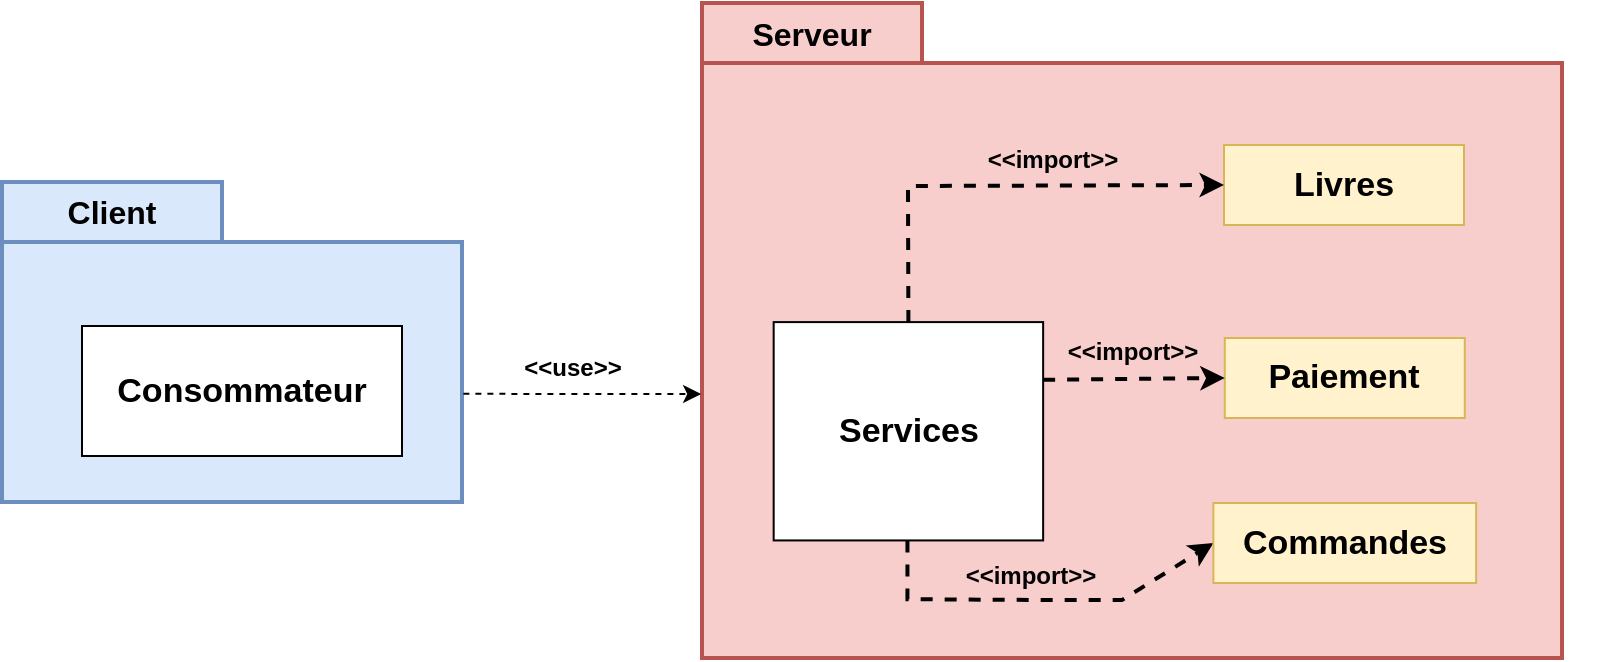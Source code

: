 <mxfile version="24.7.17">
  <diagram name="Page-1" id="87NjRFR4-s-maRx1c8Dx">
    <mxGraphModel dx="2293" dy="1291" grid="1" gridSize="10" guides="1" tooltips="1" connect="1" arrows="1" fold="1" page="1" pageScale="1" pageWidth="827" pageHeight="1169" math="0" shadow="0">
      <root>
        <mxCell id="0" />
        <mxCell id="1" parent="0" />
        <mxCell id="Q3u1eresff3ciJrd7htt-2" value="&lt;font style=&quot;font-size: 16px;&quot;&gt;Serveur&lt;/font&gt;" style="shape=folder;fontStyle=1;tabWidth=110;tabHeight=30;tabPosition=left;html=1;boundedLbl=1;labelInHeader=1;container=1;collapsible=0;whiteSpace=wrap;fillColor=#f8cecc;strokeColor=#b85450;strokeWidth=2;" parent="1" vertex="1">
          <mxGeometry x="500" y="212.5" width="430" height="327.5" as="geometry" />
        </mxCell>
        <mxCell id="Q3u1eresff3ciJrd7htt-3" value="" style="html=1;strokeColor=none;resizeWidth=1;resizeHeight=1;fillColor=none;part=1;connectable=0;allowArrows=0;deletable=0;whiteSpace=wrap;" parent="Q3u1eresff3ciJrd7htt-2" vertex="1">
          <mxGeometry width="458.667" height="229.25" relative="1" as="geometry">
            <mxPoint y="30" as="offset" />
          </mxGeometry>
        </mxCell>
        <mxCell id="Q3u1eresff3ciJrd7htt-5" value="&lt;b&gt;&lt;font style=&quot;font-size: 17px;&quot;&gt;Livres&lt;/font&gt;&lt;/b&gt;" style="html=1;whiteSpace=wrap;fillColor=#fff2cc;strokeColor=#d6b656;" parent="Q3u1eresff3ciJrd7htt-2" vertex="1">
          <mxGeometry width="120" height="40" relative="1" as="geometry">
            <mxPoint x="261" y="71" as="offset" />
          </mxGeometry>
        </mxCell>
        <mxCell id="Q3u1eresff3ciJrd7htt-7" value="&lt;b&gt;&lt;font style=&quot;font-size: 17px;&quot;&gt;Services&lt;/font&gt;&lt;/b&gt;" style="html=1;whiteSpace=wrap;" parent="Q3u1eresff3ciJrd7htt-2" vertex="1">
          <mxGeometry x="35.833" y="159.551" width="134.733" height="109.167" as="geometry" />
        </mxCell>
        <mxCell id="Q3u1eresff3ciJrd7htt-8" value="" style="endArrow=classic;html=1;rounded=0;dashed=1;strokeWidth=2;entryX=0;entryY=0.5;entryDx=0;entryDy=0;exitX=0.5;exitY=0;exitDx=0;exitDy=0;" parent="Q3u1eresff3ciJrd7htt-2" source="Q3u1eresff3ciJrd7htt-7" target="Q3u1eresff3ciJrd7htt-5" edge="1">
          <mxGeometry width="50" height="50" relative="1" as="geometry">
            <mxPoint x="43" y="344.295" as="sourcePoint" />
            <mxPoint x="200.667" y="41.987" as="targetPoint" />
            <Array as="points">
              <mxPoint x="103" y="91.5" />
            </Array>
          </mxGeometry>
        </mxCell>
        <mxCell id="Q3u1eresff3ciJrd7htt-9" value="&lt;b&gt;&amp;lt;&amp;lt;import&amp;gt;&amp;gt;&lt;/b&gt;" style="text;html=1;align=center;verticalAlign=middle;resizable=0;points=[];autosize=1;strokeColor=none;fillColor=none;" parent="Q3u1eresff3ciJrd7htt-2" vertex="1">
          <mxGeometry x="130.004" y="63.498" width="90" height="30" as="geometry" />
        </mxCell>
        <mxCell id="Q3u1eresff3ciJrd7htt-14" value="" style="endArrow=classic;html=1;rounded=0;dashed=1;strokeWidth=2;entryX=0;entryY=0.5;entryDx=0;entryDy=0;exitX=0.5;exitY=0;exitDx=0;exitDy=0;" parent="Q3u1eresff3ciJrd7htt-2" target="Q3u1eresff3ciJrd7htt-12" edge="1">
          <mxGeometry width="50" height="50" relative="1" as="geometry">
            <mxPoint x="102.722" y="268.718" as="sourcePoint" />
            <mxPoint x="250.833" y="317.423" as="targetPoint" />
            <Array as="points">
              <mxPoint x="102.722" y="298.109" />
              <mxPoint x="170" y="298.5" />
              <mxPoint x="210" y="298.5" />
            </Array>
          </mxGeometry>
        </mxCell>
        <mxCell id="Q3u1eresff3ciJrd7htt-12" value="&lt;b&gt;&lt;font style=&quot;font-size: 17px;&quot;&gt;Commandes&lt;/font&gt;&lt;/b&gt;" style="html=1;whiteSpace=wrap;fillColor=#fff2cc;strokeColor=#d6b656;" parent="Q3u1eresff3ciJrd7htt-2" vertex="1">
          <mxGeometry x="255.69" y="250" width="131.39" height="40" as="geometry" />
        </mxCell>
        <mxCell id="Q3u1eresff3ciJrd7htt-16" value="&lt;b&gt;&amp;lt;&amp;lt;import&amp;gt;&amp;gt;&lt;/b&gt;" style="text;html=1;align=center;verticalAlign=middle;resizable=0;points=[];autosize=1;strokeColor=none;fillColor=none;" parent="Q3u1eresff3ciJrd7htt-2" vertex="1">
          <mxGeometry x="119.44" y="271.47" width="90" height="30" as="geometry" />
        </mxCell>
        <mxCell id="e714bWELc2hKPF34TdcK-2" value="&lt;b&gt;&lt;font style=&quot;font-size: 17px;&quot;&gt;Paiement&lt;/font&gt;&lt;/b&gt;" style="html=1;whiteSpace=wrap;fillColor=#fff2cc;strokeColor=#d6b656;" vertex="1" parent="Q3u1eresff3ciJrd7htt-2">
          <mxGeometry x="261.38" y="167.5" width="120" height="40" as="geometry" />
        </mxCell>
        <mxCell id="e714bWELc2hKPF34TdcK-3" value="" style="endArrow=classic;html=1;rounded=0;dashed=1;strokeWidth=2;entryX=0;entryY=0.5;entryDx=0;entryDy=0;exitX=1;exitY=0.264;exitDx=0;exitDy=0;exitPerimeter=0;" edge="1" parent="Q3u1eresff3ciJrd7htt-2" source="Q3u1eresff3ciJrd7htt-7" target="e714bWELc2hKPF34TdcK-2">
          <mxGeometry width="50" height="50" relative="1" as="geometry">
            <mxPoint x="110.28" y="253.55" as="sourcePoint" />
            <mxPoint x="268.28" y="159.55" as="targetPoint" />
            <Array as="points" />
          </mxGeometry>
        </mxCell>
        <mxCell id="e714bWELc2hKPF34TdcK-4" value="&lt;b&gt;&amp;lt;&amp;lt;import&amp;gt;&amp;gt;&lt;/b&gt;" style="text;html=1;align=center;verticalAlign=middle;resizable=0;points=[];autosize=1;strokeColor=none;fillColor=none;rotation=0;" vertex="1" parent="Q3u1eresff3ciJrd7htt-2">
          <mxGeometry x="170.004" y="159.548" width="90" height="30" as="geometry" />
        </mxCell>
        <mxCell id="Q3u1eresff3ciJrd7htt-4" value="&lt;font style=&quot;font-size: 16px;&quot;&gt;Client&lt;/font&gt;" style="shape=folder;fontStyle=1;tabWidth=110;tabHeight=30;tabPosition=left;html=1;boundedLbl=1;labelInHeader=1;container=1;collapsible=0;recursiveResize=0;whiteSpace=wrap;fillColor=#dae8fc;strokeColor=#6c8ebf;strokeWidth=2;" parent="1" vertex="1">
          <mxGeometry x="150" y="302" width="230" height="160" as="geometry" />
        </mxCell>
        <mxCell id="Q3u1eresff3ciJrd7htt-6" value="&lt;b&gt;&lt;font style=&quot;font-size: 17px;&quot;&gt;Consommateur&lt;/font&gt;&lt;/b&gt;" style="html=1;whiteSpace=wrap;" parent="Q3u1eresff3ciJrd7htt-4" vertex="1">
          <mxGeometry x="40" y="72" width="160" height="65" as="geometry" />
        </mxCell>
        <mxCell id="Q3u1eresff3ciJrd7htt-10" value="" style="endArrow=classic;html=1;rounded=0;entryX=-0.001;entryY=0.597;entryDx=0;entryDy=0;entryPerimeter=0;exitX=1.003;exitY=0.662;exitDx=0;exitDy=0;exitPerimeter=0;dashed=1;" parent="1" source="Q3u1eresff3ciJrd7htt-4" target="Q3u1eresff3ciJrd7htt-2" edge="1">
          <mxGeometry width="50" height="50" relative="1" as="geometry">
            <mxPoint x="340" y="340" as="sourcePoint" />
            <mxPoint x="390" y="290" as="targetPoint" />
          </mxGeometry>
        </mxCell>
        <mxCell id="Q3u1eresff3ciJrd7htt-11" value="&lt;b&gt;&amp;lt;&amp;lt;use&amp;gt;&amp;gt;&lt;/b&gt;" style="text;html=1;align=center;verticalAlign=middle;resizable=0;points=[];autosize=1;strokeColor=none;fillColor=none;" parent="1" vertex="1">
          <mxGeometry x="400" y="380" width="70" height="30" as="geometry" />
        </mxCell>
      </root>
    </mxGraphModel>
  </diagram>
</mxfile>
